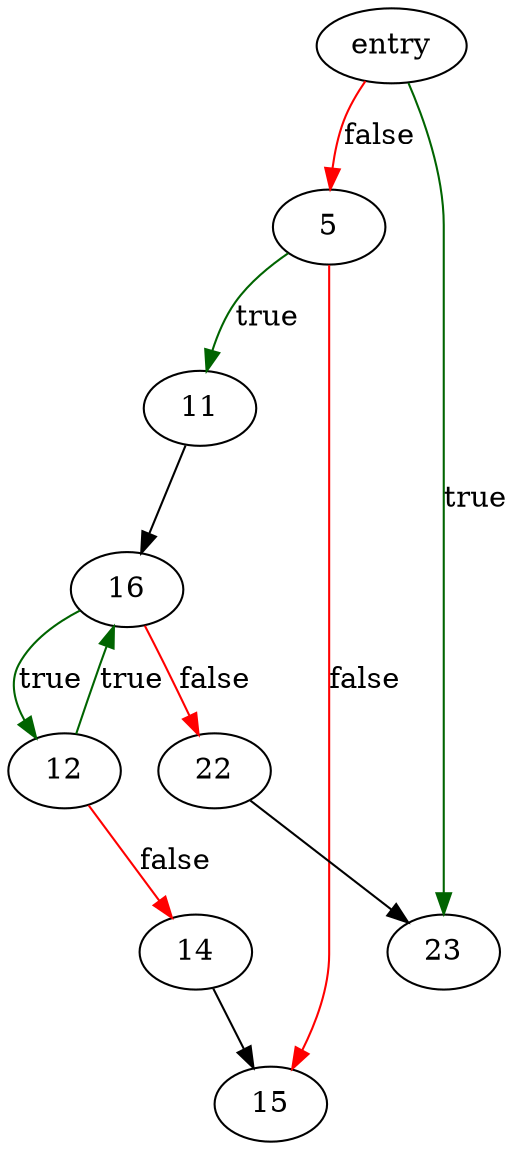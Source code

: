digraph "hash_get_first" {
	// Node definitions.
	1 [label=entry];
	5;
	11;
	12;
	14;
	15;
	16;
	22;
	23;

	// Edge definitions.
	1 -> 5 [
		color=red
		label=false
	];
	1 -> 23 [
		color=darkgreen
		label=true
	];
	5 -> 11 [
		color=darkgreen
		label=true
	];
	5 -> 15 [
		color=red
		label=false
	];
	11 -> 16;
	12 -> 14 [
		color=red
		label=false
	];
	12 -> 16 [
		color=darkgreen
		label=true
	];
	14 -> 15;
	16 -> 12 [
		color=darkgreen
		label=true
	];
	16 -> 22 [
		color=red
		label=false
	];
	22 -> 23;
}